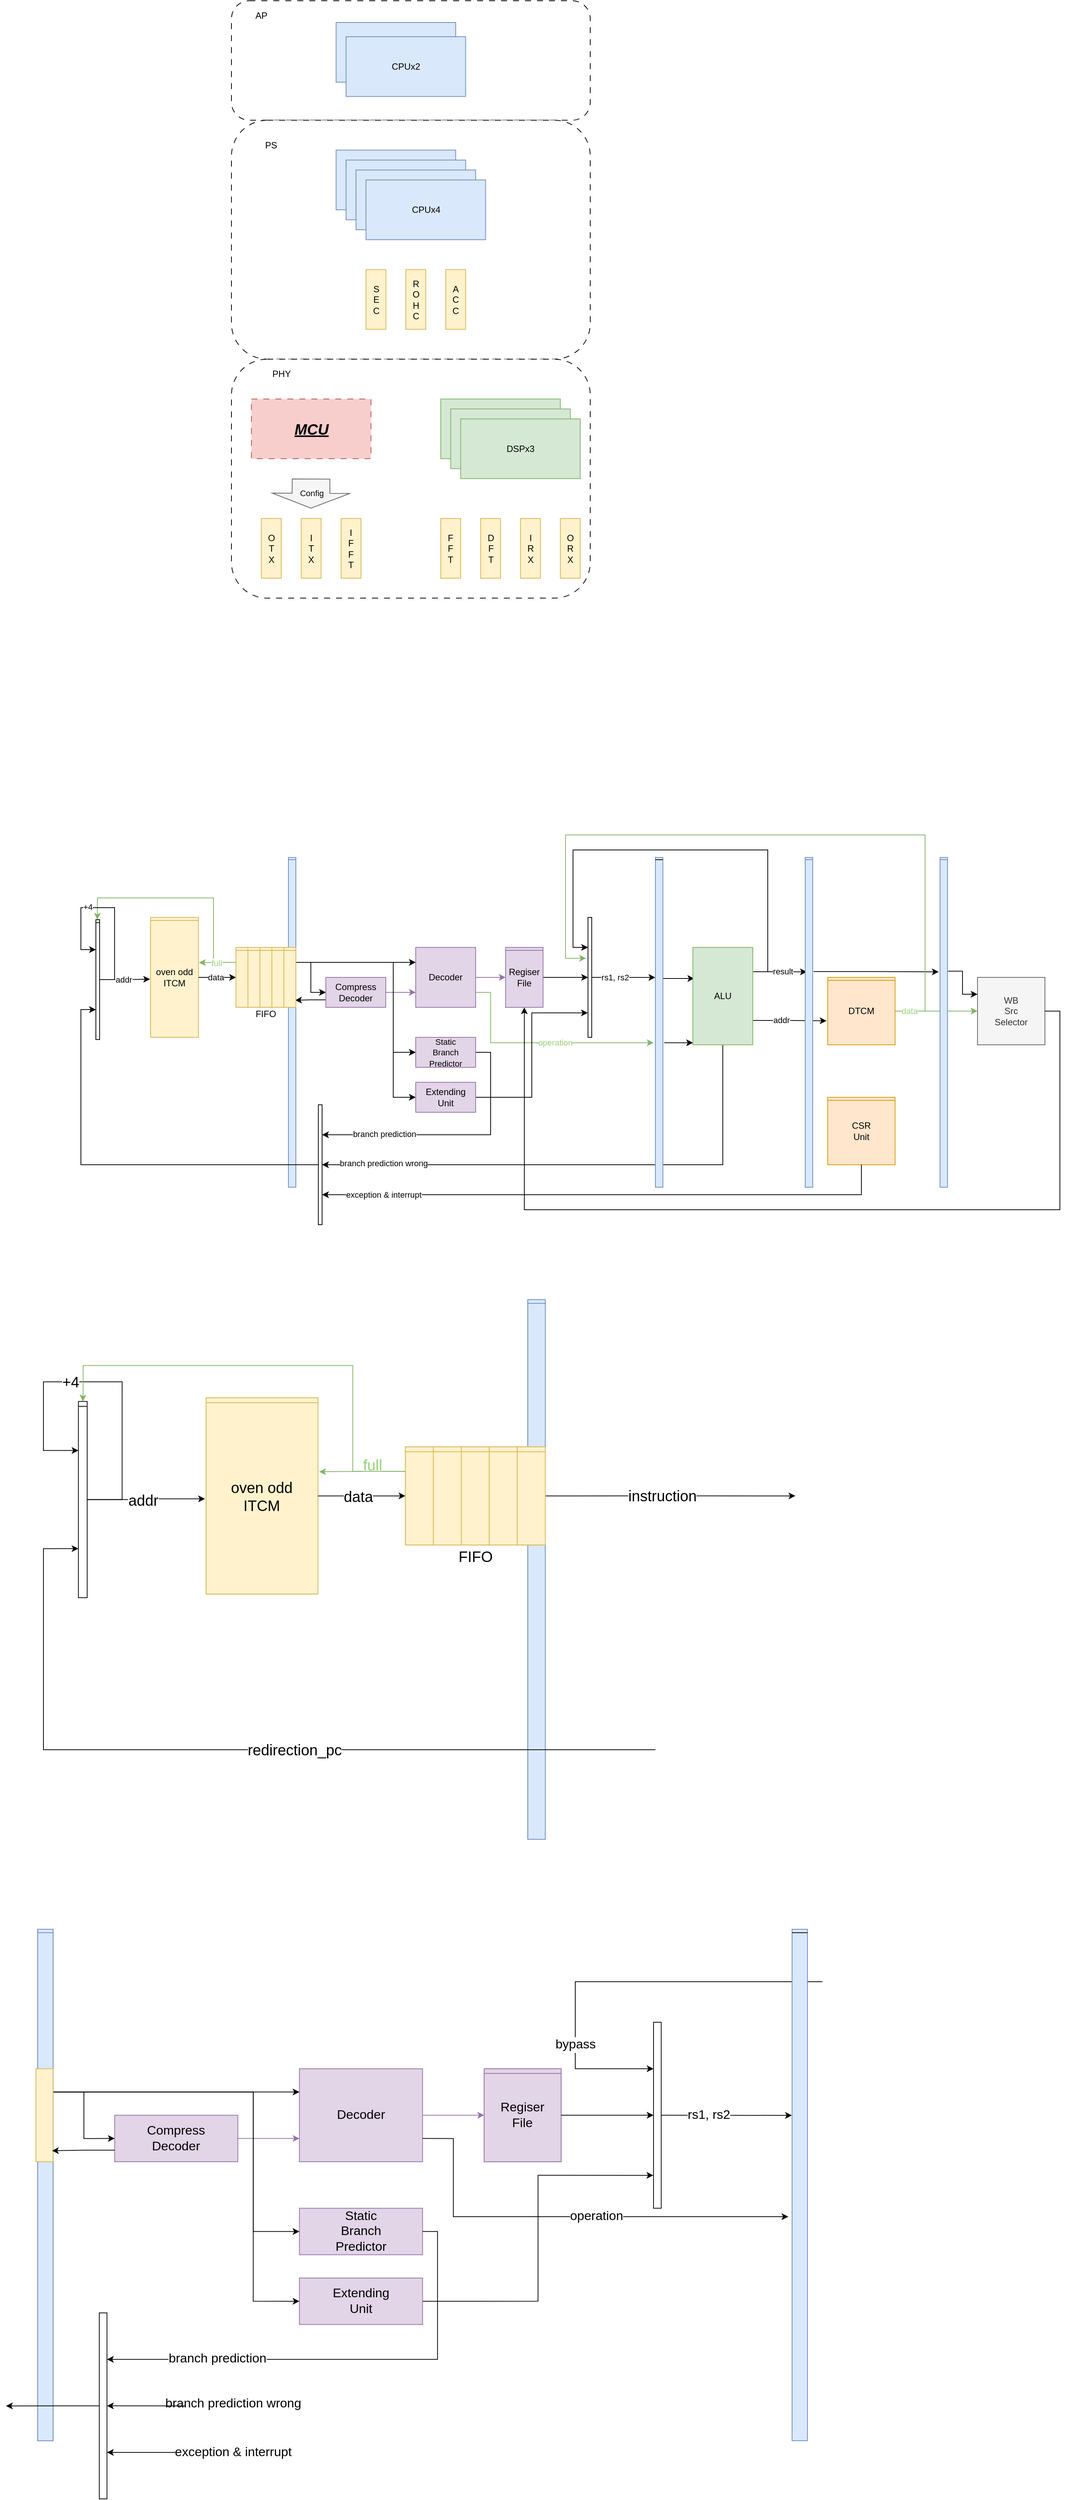 <mxfile version="21.6.5" type="device">
  <diagram name="Page-1" id="pptbvXrNijsv8_58Cd8q">
    <mxGraphModel dx="954" dy="674" grid="0" gridSize="10" guides="1" tooltips="1" connect="1" arrows="1" fold="1" page="1" pageScale="1" pageWidth="1100" pageHeight="850" math="0" shadow="0">
      <root>
        <mxCell id="0" />
        <mxCell id="1" parent="0" />
        <mxCell id="1fY8ZbaPSSYUjEvtC4dP-33" value="" style="group;fontSize=17;" parent="1" vertex="1" connectable="0">
          <mxGeometry x="40" y="2600" width="1040" height="760" as="geometry" />
        </mxCell>
        <mxCell id="1fY8ZbaPSSYUjEvtC4dP-1" value="" style="group;fillColor=#dae8fc;strokeColor=#6c8ebf;fontSize=17;" parent="1fY8ZbaPSSYUjEvtC4dP-33" vertex="1" connectable="0">
          <mxGeometry x="12.332" width="20.553" height="682.449" as="geometry" />
        </mxCell>
        <mxCell id="1fY8ZbaPSSYUjEvtC4dP-2" value="" style="rounded=0;whiteSpace=wrap;html=1;fillColor=#dae8fc;strokeColor=#6c8ebf;fontSize=17;" parent="1fY8ZbaPSSYUjEvtC4dP-1" vertex="1">
          <mxGeometry width="20.553" height="682.449" as="geometry" />
        </mxCell>
        <mxCell id="1fY8ZbaPSSYUjEvtC4dP-3" value="" style="endArrow=none;html=1;rounded=0;fillColor=#dae8fc;strokeColor=#6c8ebf;fontSize=17;" parent="1fY8ZbaPSSYUjEvtC4dP-1" edge="1">
          <mxGeometry width="50" height="50" relative="1" as="geometry">
            <mxPoint y="4.653" as="sourcePoint" />
            <mxPoint x="20.553" y="4.653" as="targetPoint" />
          </mxGeometry>
        </mxCell>
        <mxCell id="1fY8ZbaPSSYUjEvtC4dP-7" value="Decoder" style="rounded=0;whiteSpace=wrap;html=1;fillColor=#e1d5e7;strokeColor=#9673a6;fontSize=17;" parent="1fY8ZbaPSSYUjEvtC4dP-33" vertex="1">
          <mxGeometry x="361.739" y="186.122" width="164.427" height="124.082" as="geometry" />
        </mxCell>
        <mxCell id="1fY8ZbaPSSYUjEvtC4dP-42" style="edgeStyle=orthogonalEdgeStyle;rounded=0;orthogonalLoop=1;jettySize=auto;html=1;exitX=1;exitY=0.5;exitDx=0;exitDy=0;entryX=-0.026;entryY=0.823;entryDx=0;entryDy=0;entryPerimeter=0;" parent="1fY8ZbaPSSYUjEvtC4dP-33" source="1fY8ZbaPSSYUjEvtC4dP-8" target="1fY8ZbaPSSYUjEvtC4dP-22" edge="1">
          <mxGeometry relative="1" as="geometry" />
        </mxCell>
        <mxCell id="1fY8ZbaPSSYUjEvtC4dP-8" value="Extending&lt;br style=&quot;font-size: 17px;&quot;&gt;Unit" style="rounded=0;whiteSpace=wrap;html=1;fillColor=#e1d5e7;strokeColor=#9673a6;fontSize=17;" parent="1fY8ZbaPSSYUjEvtC4dP-33" vertex="1">
          <mxGeometry x="361.739" y="465.306" width="164.427" height="62.041" as="geometry" />
        </mxCell>
        <mxCell id="1fY8ZbaPSSYUjEvtC4dP-11" value="&lt;font style=&quot;font-size: 17px;&quot;&gt;Static&lt;br style=&quot;font-size: 17px;&quot;&gt;Branch&lt;br style=&quot;font-size: 17px;&quot;&gt;Predictor&lt;/font&gt;" style="rounded=0;whiteSpace=wrap;html=1;fillColor=#e1d5e7;strokeColor=#9673a6;fontSize=17;" parent="1fY8ZbaPSSYUjEvtC4dP-33" vertex="1">
          <mxGeometry x="361.739" y="372.245" width="164.427" height="62.041" as="geometry" />
        </mxCell>
        <mxCell id="1fY8ZbaPSSYUjEvtC4dP-12" style="edgeStyle=orthogonalEdgeStyle;rounded=0;orthogonalLoop=1;jettySize=auto;html=1;exitX=1;exitY=0.5;exitDx=0;exitDy=0;entryX=0;entryY=0.75;entryDx=0;entryDy=0;strokeColor=#9673a6;fillColor=#e1d5e7;fontSize=17;" parent="1fY8ZbaPSSYUjEvtC4dP-33" source="1fY8ZbaPSSYUjEvtC4dP-14" target="1fY8ZbaPSSYUjEvtC4dP-7" edge="1">
          <mxGeometry relative="1" as="geometry" />
        </mxCell>
        <mxCell id="1fY8ZbaPSSYUjEvtC4dP-14" value="Compress&lt;br style=&quot;font-size: 17px;&quot;&gt;Decoder" style="rounded=0;whiteSpace=wrap;html=1;fillColor=#e1d5e7;strokeColor=#9673a6;fontSize=17;" parent="1fY8ZbaPSSYUjEvtC4dP-33" vertex="1">
          <mxGeometry x="115.099" y="248.163" width="164.427" height="62.041" as="geometry" />
        </mxCell>
        <mxCell id="1fY8ZbaPSSYUjEvtC4dP-16" style="edgeStyle=orthogonalEdgeStyle;rounded=0;orthogonalLoop=1;jettySize=auto;html=1;exitX=1;exitY=0.25;exitDx=0;exitDy=0;entryX=0;entryY=0.25;entryDx=0;entryDy=0;fontSize=17;" parent="1fY8ZbaPSSYUjEvtC4dP-33" source="1fY8ZbaPSSYUjEvtC4dP-29" target="1fY8ZbaPSSYUjEvtC4dP-7" edge="1">
          <mxGeometry relative="1" as="geometry" />
        </mxCell>
        <mxCell id="1fY8ZbaPSSYUjEvtC4dP-17" style="edgeStyle=orthogonalEdgeStyle;rounded=0;orthogonalLoop=1;jettySize=auto;html=1;exitX=1;exitY=0.25;exitDx=0;exitDy=0;entryX=0;entryY=0.5;entryDx=0;entryDy=0;fontSize=17;" parent="1fY8ZbaPSSYUjEvtC4dP-33" source="1fY8ZbaPSSYUjEvtC4dP-29" target="1fY8ZbaPSSYUjEvtC4dP-14" edge="1">
          <mxGeometry relative="1" as="geometry" />
        </mxCell>
        <mxCell id="1fY8ZbaPSSYUjEvtC4dP-18" style="edgeStyle=orthogonalEdgeStyle;rounded=0;orthogonalLoop=1;jettySize=auto;html=1;exitX=1;exitY=0.25;exitDx=0;exitDy=0;entryX=0;entryY=0.5;entryDx=0;entryDy=0;fontSize=17;" parent="1fY8ZbaPSSYUjEvtC4dP-33" source="1fY8ZbaPSSYUjEvtC4dP-29" target="1fY8ZbaPSSYUjEvtC4dP-11" edge="1">
          <mxGeometry relative="1" as="geometry">
            <Array as="points">
              <mxPoint x="300.079" y="217.143" />
              <mxPoint x="300.079" y="403.265" />
            </Array>
          </mxGeometry>
        </mxCell>
        <mxCell id="1fY8ZbaPSSYUjEvtC4dP-19" style="edgeStyle=orthogonalEdgeStyle;rounded=0;orthogonalLoop=1;jettySize=auto;html=1;exitX=1;exitY=0.25;exitDx=0;exitDy=0;entryX=0;entryY=0.5;entryDx=0;entryDy=0;fontSize=17;" parent="1fY8ZbaPSSYUjEvtC4dP-33" source="1fY8ZbaPSSYUjEvtC4dP-29" target="1fY8ZbaPSSYUjEvtC4dP-8" edge="1">
          <mxGeometry relative="1" as="geometry">
            <Array as="points">
              <mxPoint x="300.079" y="217.143" />
              <mxPoint x="300.079" y="496.327" />
            </Array>
          </mxGeometry>
        </mxCell>
        <mxCell id="1fY8ZbaPSSYUjEvtC4dP-37" style="edgeStyle=orthogonalEdgeStyle;rounded=0;orthogonalLoop=1;jettySize=auto;html=1;exitX=0;exitY=0.25;exitDx=0;exitDy=0;startArrow=classic;startFill=1;endArrow=none;endFill=0;fontSize=17;" parent="1fY8ZbaPSSYUjEvtC4dP-33" source="1fY8ZbaPSSYUjEvtC4dP-22" edge="1">
          <mxGeometry relative="1" as="geometry">
            <mxPoint x="1060" y="70" as="targetPoint" />
            <Array as="points">
              <mxPoint x="730" y="186" />
              <mxPoint x="730" y="70" />
            </Array>
          </mxGeometry>
        </mxCell>
        <mxCell id="1fY8ZbaPSSYUjEvtC4dP-38" value="bypass" style="edgeLabel;html=1;align=center;verticalAlign=middle;resizable=0;points=[];fontSize=17;" parent="1fY8ZbaPSSYUjEvtC4dP-37" vertex="1" connectable="0">
          <mxGeometry x="-0.503" relative="1" as="geometry">
            <mxPoint as="offset" />
          </mxGeometry>
        </mxCell>
        <mxCell id="1fY8ZbaPSSYUjEvtC4dP-22" value="" style="rounded=0;whiteSpace=wrap;html=1;fontSize=17;" parent="1fY8ZbaPSSYUjEvtC4dP-33" vertex="1">
          <mxGeometry x="834.466" y="124.082" width="10.277" height="248.163" as="geometry" />
        </mxCell>
        <mxCell id="1fY8ZbaPSSYUjEvtC4dP-23" value="branch prediction wrong" style="edgeLabel;html=1;align=center;verticalAlign=middle;resizable=0;points=[];fontSize=17;" parent="1fY8ZbaPSSYUjEvtC4dP-33" vertex="1" connectable="0">
          <mxGeometry x="273.125" y="632.816" as="geometry" />
        </mxCell>
        <mxCell id="1fY8ZbaPSSYUjEvtC4dP-34" style="edgeStyle=orthogonalEdgeStyle;rounded=0;orthogonalLoop=1;jettySize=auto;html=1;exitX=1;exitY=0.5;exitDx=0;exitDy=0;startArrow=classic;startFill=1;endArrow=none;endFill=0;fontSize=17;" parent="1fY8ZbaPSSYUjEvtC4dP-33" source="1fY8ZbaPSSYUjEvtC4dP-24" edge="1">
          <mxGeometry relative="1" as="geometry">
            <mxPoint x="210" y="636" as="targetPoint" />
          </mxGeometry>
        </mxCell>
        <mxCell id="1fY8ZbaPSSYUjEvtC4dP-35" style="edgeStyle=orthogonalEdgeStyle;rounded=0;orthogonalLoop=1;jettySize=auto;html=1;exitX=1;exitY=0.75;exitDx=0;exitDy=0;startArrow=classic;startFill=1;endArrow=none;endFill=0;fontSize=17;" parent="1fY8ZbaPSSYUjEvtC4dP-33" source="1fY8ZbaPSSYUjEvtC4dP-24" edge="1">
          <mxGeometry relative="1" as="geometry">
            <mxPoint x="220" y="697.944" as="targetPoint" />
          </mxGeometry>
        </mxCell>
        <mxCell id="1fY8ZbaPSSYUjEvtC4dP-36" style="edgeStyle=orthogonalEdgeStyle;rounded=0;orthogonalLoop=1;jettySize=auto;html=1;exitX=0;exitY=0.5;exitDx=0;exitDy=0;fontSize=17;" parent="1fY8ZbaPSSYUjEvtC4dP-33" source="1fY8ZbaPSSYUjEvtC4dP-24" edge="1">
          <mxGeometry relative="1" as="geometry">
            <mxPoint x="-30" y="636" as="targetPoint" />
          </mxGeometry>
        </mxCell>
        <mxCell id="1fY8ZbaPSSYUjEvtC4dP-24" value="" style="rounded=0;whiteSpace=wrap;html=1;fontSize=17;" parent="1fY8ZbaPSSYUjEvtC4dP-33" vertex="1">
          <mxGeometry x="94.545" y="511.837" width="10.277" height="248.163" as="geometry" />
        </mxCell>
        <mxCell id="1fY8ZbaPSSYUjEvtC4dP-9" style="edgeStyle=orthogonalEdgeStyle;rounded=0;orthogonalLoop=1;jettySize=auto;html=1;exitX=1;exitY=0.5;exitDx=0;exitDy=0;entryX=1;entryY=0.25;entryDx=0;entryDy=0;fontSize=17;" parent="1fY8ZbaPSSYUjEvtC4dP-33" source="1fY8ZbaPSSYUjEvtC4dP-11" target="1fY8ZbaPSSYUjEvtC4dP-24" edge="1">
          <mxGeometry relative="1" as="geometry" />
        </mxCell>
        <mxCell id="1fY8ZbaPSSYUjEvtC4dP-10" value="branch prediction" style="edgeLabel;html=1;align=center;verticalAlign=middle;resizable=0;points=[];fontSize=17;" parent="1fY8ZbaPSSYUjEvtC4dP-9" vertex="1" connectable="0">
          <mxGeometry x="0.535" y="-1" relative="1" as="geometry">
            <mxPoint as="offset" />
          </mxGeometry>
        </mxCell>
        <mxCell id="1fY8ZbaPSSYUjEvtC4dP-25" value="exception &amp;amp; interrupt" style="edgeLabel;html=1;align=center;verticalAlign=middle;resizable=0;points=[];fontSize=17;" parent="1fY8ZbaPSSYUjEvtC4dP-33" vertex="1" connectable="0">
          <mxGeometry x="272.772" y="697.959" as="geometry" />
        </mxCell>
        <mxCell id="1fY8ZbaPSSYUjEvtC4dP-26" value="" style="group;fontSize=17;" parent="1fY8ZbaPSSYUjEvtC4dP-33" vertex="1" connectable="0">
          <mxGeometry x="1019.447" width="20.553" height="682.449" as="geometry" />
        </mxCell>
        <mxCell id="1fY8ZbaPSSYUjEvtC4dP-27" value="" style="rounded=0;whiteSpace=wrap;html=1;fillColor=#dae8fc;strokeColor=#6c8ebf;fontSize=17;" parent="1fY8ZbaPSSYUjEvtC4dP-26" vertex="1">
          <mxGeometry width="20.553" height="682.449" as="geometry" />
        </mxCell>
        <mxCell id="1fY8ZbaPSSYUjEvtC4dP-28" value="" style="endArrow=none;html=1;rounded=0;fontSize=17;" parent="1fY8ZbaPSSYUjEvtC4dP-26" edge="1">
          <mxGeometry width="50" height="50" relative="1" as="geometry">
            <mxPoint y="4.653" as="sourcePoint" />
            <mxPoint x="20.553" y="4.653" as="targetPoint" />
          </mxGeometry>
        </mxCell>
        <mxCell id="1fY8ZbaPSSYUjEvtC4dP-5" style="edgeStyle=orthogonalEdgeStyle;rounded=0;orthogonalLoop=1;jettySize=auto;html=1;exitX=1;exitY=0.75;exitDx=0;exitDy=0;entryX=-0.243;entryY=0.562;entryDx=0;entryDy=0;entryPerimeter=0;fillColor=#d5e8d4;strokeColor=#000000;fontSize=17;" parent="1fY8ZbaPSSYUjEvtC4dP-33" source="1fY8ZbaPSSYUjEvtC4dP-7" target="1fY8ZbaPSSYUjEvtC4dP-27" edge="1">
          <mxGeometry relative="1" as="geometry">
            <Array as="points">
              <mxPoint x="567.273" y="279.184" />
              <mxPoint x="567.273" y="383.102" />
            </Array>
          </mxGeometry>
        </mxCell>
        <mxCell id="1fY8ZbaPSSYUjEvtC4dP-6" value="&lt;font style=&quot;font-size: 17px;&quot;&gt;operation&lt;/font&gt;" style="edgeLabel;html=1;align=center;verticalAlign=middle;resizable=0;points=[];fontSize=17;" parent="1fY8ZbaPSSYUjEvtC4dP-5" vertex="1" connectable="0">
          <mxGeometry x="0.134" y="1" relative="1" as="geometry">
            <mxPoint as="offset" />
          </mxGeometry>
        </mxCell>
        <mxCell id="1fY8ZbaPSSYUjEvtC4dP-20" style="edgeStyle=orthogonalEdgeStyle;rounded=0;orthogonalLoop=1;jettySize=auto;html=1;exitX=1;exitY=0.5;exitDx=0;exitDy=0;entryX=-0.014;entryY=0.364;entryDx=0;entryDy=0;entryPerimeter=0;fontSize=17;" parent="1fY8ZbaPSSYUjEvtC4dP-33" source="1fY8ZbaPSSYUjEvtC4dP-22" target="1fY8ZbaPSSYUjEvtC4dP-27" edge="1">
          <mxGeometry relative="1" as="geometry" />
        </mxCell>
        <mxCell id="1fY8ZbaPSSYUjEvtC4dP-21" value="rs1, rs2" style="edgeLabel;html=1;align=center;verticalAlign=middle;resizable=0;points=[];fontSize=17;" parent="1fY8ZbaPSSYUjEvtC4dP-20" vertex="1" connectable="0">
          <mxGeometry x="-0.271" relative="1" as="geometry">
            <mxPoint as="offset" />
          </mxGeometry>
        </mxCell>
        <mxCell id="1fY8ZbaPSSYUjEvtC4dP-29" value="" style="rounded=0;whiteSpace=wrap;html=1;fillColor=#fff2cc;strokeColor=#d6b656;fontSize=17;" parent="1fY8ZbaPSSYUjEvtC4dP-33" vertex="1">
          <mxGeometry x="10" y="186.12" width="22.89" height="124.08" as="geometry" />
        </mxCell>
        <mxCell id="1fY8ZbaPSSYUjEvtC4dP-13" style="edgeStyle=orthogonalEdgeStyle;rounded=0;orthogonalLoop=1;jettySize=auto;html=1;exitX=0;exitY=0.75;exitDx=0;exitDy=0;entryX=0.938;entryY=0.882;entryDx=0;entryDy=0;entryPerimeter=0;fontSize=17;" parent="1fY8ZbaPSSYUjEvtC4dP-33" source="1fY8ZbaPSSYUjEvtC4dP-14" target="1fY8ZbaPSSYUjEvtC4dP-29" edge="1">
          <mxGeometry relative="1" as="geometry" />
        </mxCell>
        <mxCell id="1fY8ZbaPSSYUjEvtC4dP-30" value="" style="group;fillColor=#e1d5e7;strokeColor=#9673a6;fontSize=17;" parent="1fY8ZbaPSSYUjEvtC4dP-33" vertex="1" connectable="0">
          <mxGeometry x="608.379" y="186.122" width="102.767" height="124.082" as="geometry" />
        </mxCell>
        <mxCell id="1fY8ZbaPSSYUjEvtC4dP-31" value="Regiser&lt;br style=&quot;font-size: 17px;&quot;&gt;File" style="rounded=0;whiteSpace=wrap;html=1;fillColor=#e1d5e7;strokeColor=#9673a6;fontSize=17;" parent="1fY8ZbaPSSYUjEvtC4dP-30" vertex="1">
          <mxGeometry width="102.767" height="124.082" as="geometry" />
        </mxCell>
        <mxCell id="1fY8ZbaPSSYUjEvtC4dP-32" value="" style="endArrow=none;html=1;rounded=0;fillColor=#e1d5e7;strokeColor=#9673a6;fontSize=17;" parent="1fY8ZbaPSSYUjEvtC4dP-30" edge="1">
          <mxGeometry width="50" height="50" relative="1" as="geometry">
            <mxPoint y="6.204" as="sourcePoint" />
            <mxPoint x="102.767" y="6.204" as="targetPoint" />
          </mxGeometry>
        </mxCell>
        <mxCell id="1fY8ZbaPSSYUjEvtC4dP-4" style="edgeStyle=orthogonalEdgeStyle;rounded=0;orthogonalLoop=1;jettySize=auto;html=1;exitX=1;exitY=0.5;exitDx=0;exitDy=0;entryX=0;entryY=0.5;entryDx=0;entryDy=0;fillColor=#e1d5e7;strokeColor=#9673a6;fontSize=17;" parent="1fY8ZbaPSSYUjEvtC4dP-33" source="1fY8ZbaPSSYUjEvtC4dP-7" target="1fY8ZbaPSSYUjEvtC4dP-31" edge="1">
          <mxGeometry relative="1" as="geometry" />
        </mxCell>
        <mxCell id="1fY8ZbaPSSYUjEvtC4dP-15" style="edgeStyle=orthogonalEdgeStyle;rounded=0;orthogonalLoop=1;jettySize=auto;html=1;exitX=1;exitY=0.5;exitDx=0;exitDy=0;entryX=0;entryY=0.5;entryDx=0;entryDy=0;fontSize=17;" parent="1fY8ZbaPSSYUjEvtC4dP-33" source="1fY8ZbaPSSYUjEvtC4dP-31" target="1fY8ZbaPSSYUjEvtC4dP-22" edge="1">
          <mxGeometry relative="1" as="geometry" />
        </mxCell>
        <mxCell id="-CrN_SrDRRVTuFsDqrHh-148" value="" style="group;fillColor=#dae8fc;strokeColor=#6c8ebf;" parent="1" vertex="1" connectable="0">
          <mxGeometry x="387" y="1170" width="10" height="440" as="geometry" />
        </mxCell>
        <mxCell id="-CrN_SrDRRVTuFsDqrHh-149" value="" style="rounded=0;whiteSpace=wrap;html=1;fillColor=#dae8fc;strokeColor=#6c8ebf;" parent="-CrN_SrDRRVTuFsDqrHh-148" vertex="1">
          <mxGeometry width="10" height="440" as="geometry" />
        </mxCell>
        <mxCell id="-CrN_SrDRRVTuFsDqrHh-150" value="" style="endArrow=none;html=1;rounded=0;fillColor=#dae8fc;strokeColor=#6c8ebf;" parent="-CrN_SrDRRVTuFsDqrHh-148" edge="1">
          <mxGeometry width="50" height="50" relative="1" as="geometry">
            <mxPoint y="3" as="sourcePoint" />
            <mxPoint x="10" y="3" as="targetPoint" />
          </mxGeometry>
        </mxCell>
        <mxCell id="-CrN_SrDRRVTuFsDqrHh-65" style="edgeStyle=orthogonalEdgeStyle;rounded=0;orthogonalLoop=1;jettySize=auto;html=1;exitX=0;exitY=0.25;exitDx=0;exitDy=0;entryX=0.5;entryY=0;entryDx=0;entryDy=0;fillColor=#d5e8d4;strokeColor=#82b366;" parent="1" source="-CrN_SrDRRVTuFsDqrHh-51" target="-CrN_SrDRRVTuFsDqrHh-60" edge="1">
          <mxGeometry relative="1" as="geometry">
            <Array as="points">
              <mxPoint x="287" y="1310" />
              <mxPoint x="287" y="1224" />
              <mxPoint x="132" y="1224" />
              <mxPoint x="132" y="1253" />
            </Array>
          </mxGeometry>
        </mxCell>
        <mxCell id="-CrN_SrDRRVTuFsDqrHh-50" value="" style="group;fillColor=#fff2cc;strokeColor=#d6b656;" parent="1" vertex="1" connectable="0">
          <mxGeometry x="203" y="1250" width="64" height="160" as="geometry" />
        </mxCell>
        <mxCell id="-CrN_SrDRRVTuFsDqrHh-48" value="oven odd&lt;br&gt;ITCM" style="rounded=0;whiteSpace=wrap;html=1;fillColor=#fff2cc;strokeColor=#d6b656;" parent="-CrN_SrDRRVTuFsDqrHh-50" vertex="1">
          <mxGeometry width="64" height="160" as="geometry" />
        </mxCell>
        <mxCell id="-CrN_SrDRRVTuFsDqrHh-127" value="" style="endArrow=none;html=1;rounded=0;fillColor=#fff2cc;strokeColor=#d6b656;" parent="-CrN_SrDRRVTuFsDqrHh-50" edge="1">
          <mxGeometry width="50" height="50" relative="1" as="geometry">
            <mxPoint y="4" as="sourcePoint" />
            <mxPoint x="64" y="4" as="targetPoint" />
          </mxGeometry>
        </mxCell>
        <mxCell id="-CrN_SrDRRVTuFsDqrHh-56" style="edgeStyle=orthogonalEdgeStyle;rounded=0;orthogonalLoop=1;jettySize=auto;html=1;exitX=0;exitY=0.25;exitDx=0;exitDy=0;entryX=1.011;entryY=0.377;entryDx=0;entryDy=0;entryPerimeter=0;fillColor=#d5e8d4;strokeColor=#82b366;" parent="1" source="-CrN_SrDRRVTuFsDqrHh-51" target="-CrN_SrDRRVTuFsDqrHh-48" edge="1">
          <mxGeometry relative="1" as="geometry" />
        </mxCell>
        <mxCell id="-CrN_SrDRRVTuFsDqrHh-59" value="&lt;font color=&quot;#97d077&quot;&gt;full&lt;/font&gt;" style="edgeLabel;html=1;align=center;verticalAlign=middle;resizable=0;points=[];" parent="-CrN_SrDRRVTuFsDqrHh-56" vertex="1" connectable="0">
          <mxGeometry x="0.075" relative="1" as="geometry">
            <mxPoint as="offset" />
          </mxGeometry>
        </mxCell>
        <mxCell id="-CrN_SrDRRVTuFsDqrHh-57" style="edgeStyle=orthogonalEdgeStyle;rounded=0;orthogonalLoop=1;jettySize=auto;html=1;exitX=1;exitY=0.5;exitDx=0;exitDy=0;entryX=0;entryY=0.5;entryDx=0;entryDy=0;" parent="1" source="-CrN_SrDRRVTuFsDqrHh-48" target="-CrN_SrDRRVTuFsDqrHh-51" edge="1">
          <mxGeometry relative="1" as="geometry" />
        </mxCell>
        <mxCell id="-CrN_SrDRRVTuFsDqrHh-58" value="data" style="edgeLabel;html=1;align=center;verticalAlign=middle;resizable=0;points=[];" parent="-CrN_SrDRRVTuFsDqrHh-57" vertex="1" connectable="0">
          <mxGeometry x="-0.096" relative="1" as="geometry">
            <mxPoint as="offset" />
          </mxGeometry>
        </mxCell>
        <mxCell id="-CrN_SrDRRVTuFsDqrHh-61" style="edgeStyle=orthogonalEdgeStyle;rounded=0;orthogonalLoop=1;jettySize=auto;html=1;exitX=1;exitY=0.5;exitDx=0;exitDy=0;entryX=-0.01;entryY=0.515;entryDx=0;entryDy=0;entryPerimeter=0;" parent="1" source="-CrN_SrDRRVTuFsDqrHh-60" target="-CrN_SrDRRVTuFsDqrHh-48" edge="1">
          <mxGeometry relative="1" as="geometry" />
        </mxCell>
        <mxCell id="-CrN_SrDRRVTuFsDqrHh-62" value="addr" style="edgeLabel;html=1;align=center;verticalAlign=middle;resizable=0;points=[];" parent="-CrN_SrDRRVTuFsDqrHh-61" vertex="1" connectable="0">
          <mxGeometry x="-0.063" relative="1" as="geometry">
            <mxPoint as="offset" />
          </mxGeometry>
        </mxCell>
        <mxCell id="-CrN_SrDRRVTuFsDqrHh-60" value="" style="rounded=0;whiteSpace=wrap;html=1;" parent="1" vertex="1">
          <mxGeometry x="130" y="1253" width="5" height="160" as="geometry" />
        </mxCell>
        <mxCell id="-CrN_SrDRRVTuFsDqrHh-63" style="edgeStyle=orthogonalEdgeStyle;rounded=0;orthogonalLoop=1;jettySize=auto;html=1;exitX=1;exitY=0.5;exitDx=0;exitDy=0;entryX=0;entryY=0.25;entryDx=0;entryDy=0;" parent="1" source="-CrN_SrDRRVTuFsDqrHh-60" target="-CrN_SrDRRVTuFsDqrHh-60" edge="1">
          <mxGeometry relative="1" as="geometry">
            <Array as="points">
              <mxPoint x="155" y="1333" />
              <mxPoint x="155" y="1237" />
              <mxPoint x="110" y="1237" />
              <mxPoint x="110" y="1293" />
            </Array>
          </mxGeometry>
        </mxCell>
        <mxCell id="-CrN_SrDRRVTuFsDqrHh-64" value="+4" style="edgeLabel;html=1;align=center;verticalAlign=middle;resizable=0;points=[];" parent="-CrN_SrDRRVTuFsDqrHh-63" vertex="1" connectable="0">
          <mxGeometry x="0.156" y="-1" relative="1" as="geometry">
            <mxPoint x="-15" as="offset" />
          </mxGeometry>
        </mxCell>
        <mxCell id="-CrN_SrDRRVTuFsDqrHh-81" style="edgeStyle=orthogonalEdgeStyle;rounded=0;orthogonalLoop=1;jettySize=auto;html=1;exitX=1;exitY=0.5;exitDx=0;exitDy=0;entryX=0;entryY=0.5;entryDx=0;entryDy=0;fillColor=#e1d5e7;strokeColor=#9673a6;" parent="1" source="-CrN_SrDRRVTuFsDqrHh-68" target="-CrN_SrDRRVTuFsDqrHh-74" edge="1">
          <mxGeometry relative="1" as="geometry" />
        </mxCell>
        <mxCell id="-CrN_SrDRRVTuFsDqrHh-92" style="edgeStyle=orthogonalEdgeStyle;rounded=0;orthogonalLoop=1;jettySize=auto;html=1;exitX=1;exitY=0.75;exitDx=0;exitDy=0;entryX=-0.243;entryY=0.562;entryDx=0;entryDy=0;entryPerimeter=0;fillColor=#d5e8d4;strokeColor=#82b366;" parent="1" source="-CrN_SrDRRVTuFsDqrHh-68" target="-CrN_SrDRRVTuFsDqrHh-85" edge="1">
          <mxGeometry relative="1" as="geometry">
            <Array as="points">
              <mxPoint x="657" y="1350" />
              <mxPoint x="657" y="1417" />
            </Array>
          </mxGeometry>
        </mxCell>
        <mxCell id="-CrN_SrDRRVTuFsDqrHh-125" value="&lt;font color=&quot;#97d077&quot;&gt;operation&lt;/font&gt;" style="edgeLabel;html=1;align=center;verticalAlign=middle;resizable=0;points=[];" parent="-CrN_SrDRRVTuFsDqrHh-92" vertex="1" connectable="0">
          <mxGeometry x="0.134" y="1" relative="1" as="geometry">
            <mxPoint as="offset" />
          </mxGeometry>
        </mxCell>
        <mxCell id="-CrN_SrDRRVTuFsDqrHh-68" value="Decoder" style="rounded=0;whiteSpace=wrap;html=1;fillColor=#e1d5e7;strokeColor=#9673a6;" parent="1" vertex="1">
          <mxGeometry x="557" y="1290" width="80" height="80" as="geometry" />
        </mxCell>
        <mxCell id="1fY8ZbaPSSYUjEvtC4dP-41" style="edgeStyle=orthogonalEdgeStyle;rounded=0;orthogonalLoop=1;jettySize=auto;html=1;exitX=1;exitY=0.5;exitDx=0;exitDy=0;entryX=-0.04;entryY=0.796;entryDx=0;entryDy=0;entryPerimeter=0;" parent="1" source="-CrN_SrDRRVTuFsDqrHh-69" target="-CrN_SrDRRVTuFsDqrHh-82" edge="1">
          <mxGeometry relative="1" as="geometry" />
        </mxCell>
        <mxCell id="-CrN_SrDRRVTuFsDqrHh-69" value="Extending&lt;br&gt;Unit" style="rounded=0;whiteSpace=wrap;html=1;fillColor=#e1d5e7;strokeColor=#9673a6;" parent="1" vertex="1">
          <mxGeometry x="557" y="1470" width="80" height="40" as="geometry" />
        </mxCell>
        <mxCell id="-CrN_SrDRRVTuFsDqrHh-115" style="edgeStyle=orthogonalEdgeStyle;rounded=0;orthogonalLoop=1;jettySize=auto;html=1;exitX=1;exitY=0.5;exitDx=0;exitDy=0;entryX=1;entryY=0.25;entryDx=0;entryDy=0;" parent="1" source="-CrN_SrDRRVTuFsDqrHh-70" target="-CrN_SrDRRVTuFsDqrHh-114" edge="1">
          <mxGeometry relative="1" as="geometry" />
        </mxCell>
        <mxCell id="-CrN_SrDRRVTuFsDqrHh-123" value="branch prediction" style="edgeLabel;html=1;align=center;verticalAlign=middle;resizable=0;points=[];" parent="-CrN_SrDRRVTuFsDqrHh-115" vertex="1" connectable="0">
          <mxGeometry x="0.535" y="-1" relative="1" as="geometry">
            <mxPoint as="offset" />
          </mxGeometry>
        </mxCell>
        <mxCell id="-CrN_SrDRRVTuFsDqrHh-70" value="&lt;font style=&quot;font-size: 11px;&quot;&gt;Static&lt;br&gt;Branch&lt;br&gt;Predictor&lt;/font&gt;" style="rounded=0;whiteSpace=wrap;html=1;fillColor=#e1d5e7;strokeColor=#9673a6;" parent="1" vertex="1">
          <mxGeometry x="557" y="1410" width="80" height="40" as="geometry" />
        </mxCell>
        <mxCell id="-CrN_SrDRRVTuFsDqrHh-75" style="edgeStyle=orthogonalEdgeStyle;rounded=0;orthogonalLoop=1;jettySize=auto;html=1;exitX=1;exitY=0.5;exitDx=0;exitDy=0;entryX=0;entryY=0.75;entryDx=0;entryDy=0;strokeColor=#9673a6;fillColor=#e1d5e7;" parent="1" source="-CrN_SrDRRVTuFsDqrHh-71" target="-CrN_SrDRRVTuFsDqrHh-68" edge="1">
          <mxGeometry relative="1" as="geometry" />
        </mxCell>
        <mxCell id="-CrN_SrDRRVTuFsDqrHh-78" style="edgeStyle=orthogonalEdgeStyle;rounded=0;orthogonalLoop=1;jettySize=auto;html=1;exitX=0;exitY=0.75;exitDx=0;exitDy=0;entryX=0.938;entryY=0.882;entryDx=0;entryDy=0;entryPerimeter=0;" parent="1" source="-CrN_SrDRRVTuFsDqrHh-71" target="-CrN_SrDRRVTuFsDqrHh-55" edge="1">
          <mxGeometry relative="1" as="geometry" />
        </mxCell>
        <mxCell id="-CrN_SrDRRVTuFsDqrHh-71" value="Compress&lt;br&gt;Decoder" style="rounded=0;whiteSpace=wrap;html=1;fillColor=#e1d5e7;strokeColor=#9673a6;" parent="1" vertex="1">
          <mxGeometry x="437" y="1330" width="80" height="40" as="geometry" />
        </mxCell>
        <mxCell id="-CrN_SrDRRVTuFsDqrHh-83" style="edgeStyle=orthogonalEdgeStyle;rounded=0;orthogonalLoop=1;jettySize=auto;html=1;exitX=1;exitY=0.5;exitDx=0;exitDy=0;entryX=0;entryY=0.5;entryDx=0;entryDy=0;" parent="1" source="-CrN_SrDRRVTuFsDqrHh-74" target="-CrN_SrDRRVTuFsDqrHh-82" edge="1">
          <mxGeometry relative="1" as="geometry" />
        </mxCell>
        <mxCell id="-CrN_SrDRRVTuFsDqrHh-76" style="edgeStyle=orthogonalEdgeStyle;rounded=0;orthogonalLoop=1;jettySize=auto;html=1;exitX=1;exitY=0.25;exitDx=0;exitDy=0;entryX=0;entryY=0.25;entryDx=0;entryDy=0;" parent="1" source="-CrN_SrDRRVTuFsDqrHh-55" target="-CrN_SrDRRVTuFsDqrHh-68" edge="1">
          <mxGeometry relative="1" as="geometry" />
        </mxCell>
        <mxCell id="-CrN_SrDRRVTuFsDqrHh-77" style="edgeStyle=orthogonalEdgeStyle;rounded=0;orthogonalLoop=1;jettySize=auto;html=1;exitX=1;exitY=0.25;exitDx=0;exitDy=0;entryX=0;entryY=0.5;entryDx=0;entryDy=0;" parent="1" source="-CrN_SrDRRVTuFsDqrHh-55" target="-CrN_SrDRRVTuFsDqrHh-71" edge="1">
          <mxGeometry relative="1" as="geometry" />
        </mxCell>
        <mxCell id="-CrN_SrDRRVTuFsDqrHh-79" style="edgeStyle=orthogonalEdgeStyle;rounded=0;orthogonalLoop=1;jettySize=auto;html=1;exitX=1;exitY=0.25;exitDx=0;exitDy=0;entryX=0;entryY=0.5;entryDx=0;entryDy=0;" parent="1" source="-CrN_SrDRRVTuFsDqrHh-55" target="-CrN_SrDRRVTuFsDqrHh-70" edge="1">
          <mxGeometry relative="1" as="geometry">
            <Array as="points">
              <mxPoint x="527" y="1310" />
              <mxPoint x="527" y="1430" />
            </Array>
          </mxGeometry>
        </mxCell>
        <mxCell id="-CrN_SrDRRVTuFsDqrHh-80" style="edgeStyle=orthogonalEdgeStyle;rounded=0;orthogonalLoop=1;jettySize=auto;html=1;exitX=1;exitY=0.25;exitDx=0;exitDy=0;entryX=0;entryY=0.5;entryDx=0;entryDy=0;" parent="1" source="-CrN_SrDRRVTuFsDqrHh-55" target="-CrN_SrDRRVTuFsDqrHh-69" edge="1">
          <mxGeometry relative="1" as="geometry">
            <Array as="points">
              <mxPoint x="527" y="1310" />
              <mxPoint x="527" y="1490" />
            </Array>
          </mxGeometry>
        </mxCell>
        <mxCell id="-CrN_SrDRRVTuFsDqrHh-87" style="edgeStyle=orthogonalEdgeStyle;rounded=0;orthogonalLoop=1;jettySize=auto;html=1;exitX=1;exitY=0.5;exitDx=0;exitDy=0;entryX=-0.014;entryY=0.364;entryDx=0;entryDy=0;entryPerimeter=0;" parent="1" source="-CrN_SrDRRVTuFsDqrHh-82" target="-CrN_SrDRRVTuFsDqrHh-85" edge="1">
          <mxGeometry relative="1" as="geometry" />
        </mxCell>
        <mxCell id="-CrN_SrDRRVTuFsDqrHh-151" value="rs1, rs2" style="edgeLabel;html=1;align=center;verticalAlign=middle;resizable=0;points=[];" parent="-CrN_SrDRRVTuFsDqrHh-87" vertex="1" connectable="0">
          <mxGeometry x="-0.271" relative="1" as="geometry">
            <mxPoint as="offset" />
          </mxGeometry>
        </mxCell>
        <mxCell id="-CrN_SrDRRVTuFsDqrHh-82" value="" style="rounded=0;whiteSpace=wrap;html=1;" parent="1" vertex="1">
          <mxGeometry x="787" y="1250" width="5" height="160" as="geometry" />
        </mxCell>
        <mxCell id="-CrN_SrDRRVTuFsDqrHh-94" style="edgeStyle=orthogonalEdgeStyle;rounded=0;orthogonalLoop=1;jettySize=auto;html=1;exitX=1.186;exitY=0.562;exitDx=0;exitDy=0;entryX=0.002;entryY=0.974;entryDx=0;entryDy=0;entryPerimeter=0;exitPerimeter=0;" parent="1" source="-CrN_SrDRRVTuFsDqrHh-85" target="-CrN_SrDRRVTuFsDqrHh-91" edge="1">
          <mxGeometry relative="1" as="geometry" />
        </mxCell>
        <mxCell id="-CrN_SrDRRVTuFsDqrHh-111" style="edgeStyle=orthogonalEdgeStyle;rounded=0;orthogonalLoop=1;jettySize=auto;html=1;exitX=1.071;exitY=0.345;exitDx=0;exitDy=0;entryX=0;entryY=0.25;entryDx=0;entryDy=0;exitPerimeter=0;" parent="1" source="-CrN_SrDRRVTuFsDqrHh-90" target="-CrN_SrDRRVTuFsDqrHh-99" edge="1">
          <mxGeometry relative="1" as="geometry" />
        </mxCell>
        <mxCell id="-CrN_SrDRRVTuFsDqrHh-93" style="edgeStyle=orthogonalEdgeStyle;rounded=0;orthogonalLoop=1;jettySize=auto;html=1;exitX=0.023;exitY=0.319;exitDx=0;exitDy=0;entryX=1.014;entryY=0.367;entryDx=0;entryDy=0;entryPerimeter=0;exitPerimeter=0;startArrow=classic;startFill=1;endArrow=none;endFill=0;" parent="1" source="-CrN_SrDRRVTuFsDqrHh-91" target="-CrN_SrDRRVTuFsDqrHh-85" edge="1">
          <mxGeometry relative="1" as="geometry" />
        </mxCell>
        <mxCell id="-CrN_SrDRRVTuFsDqrHh-103" style="edgeStyle=orthogonalEdgeStyle;rounded=0;orthogonalLoop=1;jettySize=auto;html=1;exitX=1;exitY=0.25;exitDx=0;exitDy=0;entryX=0.214;entryY=0.347;entryDx=0;entryDy=0;entryPerimeter=0;" parent="1" source="-CrN_SrDRRVTuFsDqrHh-91" target="-CrN_SrDRRVTuFsDqrHh-97" edge="1">
          <mxGeometry relative="1" as="geometry" />
        </mxCell>
        <mxCell id="-CrN_SrDRRVTuFsDqrHh-106" value="result" style="edgeLabel;html=1;align=center;verticalAlign=middle;resizable=0;points=[];" parent="-CrN_SrDRRVTuFsDqrHh-103" vertex="1" connectable="0">
          <mxGeometry x="-0.143" y="1" relative="1" as="geometry">
            <mxPoint x="9" as="offset" />
          </mxGeometry>
        </mxCell>
        <mxCell id="-CrN_SrDRRVTuFsDqrHh-107" style="edgeStyle=orthogonalEdgeStyle;rounded=0;orthogonalLoop=1;jettySize=auto;html=1;exitX=1;exitY=0.25;exitDx=0;exitDy=0;entryX=0;entryY=0.25;entryDx=0;entryDy=0;" parent="1" source="-CrN_SrDRRVTuFsDqrHh-91" target="-CrN_SrDRRVTuFsDqrHh-82" edge="1">
          <mxGeometry relative="1" as="geometry">
            <Array as="points">
              <mxPoint x="1027" y="1323" />
              <mxPoint x="1027" y="1160" />
              <mxPoint x="767" y="1160" />
              <mxPoint x="767" y="1290" />
            </Array>
          </mxGeometry>
        </mxCell>
        <mxCell id="-CrN_SrDRRVTuFsDqrHh-108" style="edgeStyle=orthogonalEdgeStyle;rounded=0;orthogonalLoop=1;jettySize=auto;html=1;exitX=1;exitY=0.75;exitDx=0;exitDy=0;entryX=-0.017;entryY=0.644;entryDx=0;entryDy=0;entryPerimeter=0;" parent="1" source="-CrN_SrDRRVTuFsDqrHh-91" target="-CrN_SrDRRVTuFsDqrHh-96" edge="1">
          <mxGeometry relative="1" as="geometry" />
        </mxCell>
        <mxCell id="-CrN_SrDRRVTuFsDqrHh-109" value="addr" style="edgeLabel;html=1;align=center;verticalAlign=middle;resizable=0;points=[];" parent="-CrN_SrDRRVTuFsDqrHh-108" vertex="1" connectable="0">
          <mxGeometry x="-0.235" y="1" relative="1" as="geometry">
            <mxPoint as="offset" />
          </mxGeometry>
        </mxCell>
        <mxCell id="-CrN_SrDRRVTuFsDqrHh-116" style="edgeStyle=orthogonalEdgeStyle;rounded=0;orthogonalLoop=1;jettySize=auto;html=1;exitX=0.5;exitY=1;exitDx=0;exitDy=0;entryX=1;entryY=0.5;entryDx=0;entryDy=0;" parent="1" source="-CrN_SrDRRVTuFsDqrHh-91" target="-CrN_SrDRRVTuFsDqrHh-114" edge="1">
          <mxGeometry relative="1" as="geometry" />
        </mxCell>
        <mxCell id="-CrN_SrDRRVTuFsDqrHh-122" value="branch prediction wrong" style="edgeLabel;html=1;align=center;verticalAlign=middle;resizable=0;points=[];" parent="-CrN_SrDRRVTuFsDqrHh-116" vertex="1" connectable="0">
          <mxGeometry x="0.764" y="-2" relative="1" as="geometry">
            <mxPoint as="offset" />
          </mxGeometry>
        </mxCell>
        <mxCell id="-CrN_SrDRRVTuFsDqrHh-91" value="ALU" style="rounded=0;whiteSpace=wrap;html=1;fillColor=#d5e8d4;strokeColor=#82b366;" parent="1" vertex="1">
          <mxGeometry x="927" y="1290" width="80" height="130" as="geometry" />
        </mxCell>
        <mxCell id="-CrN_SrDRRVTuFsDqrHh-95" value="" style="group;fillColor=#ffe6cc;strokeColor=#d79b00;" parent="1" vertex="1" connectable="0">
          <mxGeometry x="1107" y="1330" width="90" height="90" as="geometry" />
        </mxCell>
        <mxCell id="-CrN_SrDRRVTuFsDqrHh-96" value="DTCM" style="rounded=0;whiteSpace=wrap;html=1;fillColor=#ffe6cc;strokeColor=#d79b00;" parent="-CrN_SrDRRVTuFsDqrHh-95" vertex="1">
          <mxGeometry width="90" height="90" as="geometry" />
        </mxCell>
        <mxCell id="-CrN_SrDRRVTuFsDqrHh-146" value="" style="endArrow=none;html=1;rounded=0;fillColor=#ffe6cc;strokeColor=#d79b00;" parent="-CrN_SrDRRVTuFsDqrHh-95" edge="1">
          <mxGeometry width="50" height="50" relative="1" as="geometry">
            <mxPoint y="4.0" as="sourcePoint" />
            <mxPoint x="90" y="4.0" as="targetPoint" />
          </mxGeometry>
        </mxCell>
        <mxCell id="-CrN_SrDRRVTuFsDqrHh-104" style="edgeStyle=orthogonalEdgeStyle;rounded=0;orthogonalLoop=1;jettySize=auto;html=1;exitX=1.129;exitY=0.346;exitDx=0;exitDy=0;entryX=-0.186;entryY=0.347;entryDx=0;entryDy=0;entryPerimeter=0;exitPerimeter=0;" parent="1" source="-CrN_SrDRRVTuFsDqrHh-97" target="-CrN_SrDRRVTuFsDqrHh-90" edge="1">
          <mxGeometry relative="1" as="geometry" />
        </mxCell>
        <mxCell id="-CrN_SrDRRVTuFsDqrHh-98" value="" style="group;fillColor=#f5f5f5;fontColor=#333333;strokeColor=#666666;" parent="1" vertex="1" connectable="0">
          <mxGeometry x="1307" y="1330" width="90" height="90" as="geometry" />
        </mxCell>
        <mxCell id="-CrN_SrDRRVTuFsDqrHh-99" value="WB&lt;br&gt;Src&lt;br&gt;Selector" style="rounded=0;whiteSpace=wrap;html=1;fillColor=#f5f5f5;fontColor=#333333;strokeColor=#666666;" parent="-CrN_SrDRRVTuFsDqrHh-98" vertex="1">
          <mxGeometry width="90" height="90" as="geometry" />
        </mxCell>
        <mxCell id="-CrN_SrDRRVTuFsDqrHh-100" style="edgeStyle=orthogonalEdgeStyle;rounded=0;orthogonalLoop=1;jettySize=auto;html=1;exitX=1;exitY=0.5;exitDx=0;exitDy=0;entryX=0.5;entryY=1;entryDx=0;entryDy=0;" parent="1" source="-CrN_SrDRRVTuFsDqrHh-99" target="-CrN_SrDRRVTuFsDqrHh-74" edge="1">
          <mxGeometry relative="1" as="geometry">
            <Array as="points">
              <mxPoint x="1417" y="1375" />
              <mxPoint x="1417" y="1640" />
              <mxPoint x="702" y="1640" />
            </Array>
          </mxGeometry>
        </mxCell>
        <mxCell id="-CrN_SrDRRVTuFsDqrHh-112" style="edgeStyle=orthogonalEdgeStyle;rounded=0;orthogonalLoop=1;jettySize=auto;html=1;exitX=1;exitY=0.5;exitDx=0;exitDy=0;entryX=0;entryY=0.5;entryDx=0;entryDy=0;fillColor=#d5e8d4;strokeColor=#82b366;" parent="1" source="-CrN_SrDRRVTuFsDqrHh-96" target="-CrN_SrDRRVTuFsDqrHh-99" edge="1">
          <mxGeometry relative="1" as="geometry" />
        </mxCell>
        <mxCell id="-CrN_SrDRRVTuFsDqrHh-113" style="edgeStyle=orthogonalEdgeStyle;rounded=0;orthogonalLoop=1;jettySize=auto;html=1;exitX=1;exitY=0.5;exitDx=0;exitDy=0;entryX=-0.543;entryY=0.341;entryDx=0;entryDy=0;entryPerimeter=0;fillColor=#d5e8d4;strokeColor=#82b366;" parent="1" source="-CrN_SrDRRVTuFsDqrHh-96" target="-CrN_SrDRRVTuFsDqrHh-82" edge="1">
          <mxGeometry relative="1" as="geometry">
            <Array as="points">
              <mxPoint x="1237" y="1375" />
              <mxPoint x="1237" y="1140" />
              <mxPoint x="757" y="1140" />
              <mxPoint x="757" y="1305" />
            </Array>
          </mxGeometry>
        </mxCell>
        <mxCell id="-CrN_SrDRRVTuFsDqrHh-126" value="&lt;font color=&quot;#97d077&quot;&gt;data&lt;/font&gt;" style="edgeLabel;html=1;align=center;verticalAlign=middle;resizable=0;points=[];" parent="-CrN_SrDRRVTuFsDqrHh-113" vertex="1" connectable="0">
          <mxGeometry x="-0.961" relative="1" as="geometry">
            <mxPoint as="offset" />
          </mxGeometry>
        </mxCell>
        <mxCell id="-CrN_SrDRRVTuFsDqrHh-124" style="edgeStyle=orthogonalEdgeStyle;rounded=0;orthogonalLoop=1;jettySize=auto;html=1;exitX=0;exitY=0.5;exitDx=0;exitDy=0;entryX=0;entryY=0.75;entryDx=0;entryDy=0;" parent="1" source="-CrN_SrDRRVTuFsDqrHh-114" target="-CrN_SrDRRVTuFsDqrHh-60" edge="1">
          <mxGeometry relative="1" as="geometry" />
        </mxCell>
        <mxCell id="-CrN_SrDRRVTuFsDqrHh-114" value="" style="rounded=0;whiteSpace=wrap;html=1;" parent="1" vertex="1">
          <mxGeometry x="427" y="1500" width="5" height="160" as="geometry" />
        </mxCell>
        <mxCell id="-CrN_SrDRRVTuFsDqrHh-117" value="" style="group;fillColor=#ffe6cc;strokeColor=#d79b00;" parent="1" vertex="1" connectable="0">
          <mxGeometry x="1107" y="1490" width="90" height="90" as="geometry" />
        </mxCell>
        <mxCell id="-CrN_SrDRRVTuFsDqrHh-118" value="CSR&lt;br&gt;Unit" style="rounded=0;whiteSpace=wrap;html=1;fillColor=#ffe6cc;strokeColor=#d79b00;" parent="-CrN_SrDRRVTuFsDqrHh-117" vertex="1">
          <mxGeometry width="90" height="90" as="geometry" />
        </mxCell>
        <mxCell id="-CrN_SrDRRVTuFsDqrHh-145" value="" style="endArrow=none;html=1;rounded=0;fillColor=#ffe6cc;strokeColor=#d79b00;" parent="-CrN_SrDRRVTuFsDqrHh-117" edge="1">
          <mxGeometry width="50" height="50" relative="1" as="geometry">
            <mxPoint y="4" as="sourcePoint" />
            <mxPoint x="90" y="4" as="targetPoint" />
          </mxGeometry>
        </mxCell>
        <mxCell id="-CrN_SrDRRVTuFsDqrHh-120" style="edgeStyle=orthogonalEdgeStyle;rounded=0;orthogonalLoop=1;jettySize=auto;html=1;exitX=0.5;exitY=1;exitDx=0;exitDy=0;entryX=1;entryY=0.75;entryDx=0;entryDy=0;" parent="1" source="-CrN_SrDRRVTuFsDqrHh-118" target="-CrN_SrDRRVTuFsDqrHh-114" edge="1">
          <mxGeometry relative="1" as="geometry" />
        </mxCell>
        <mxCell id="-CrN_SrDRRVTuFsDqrHh-121" value="exception &amp;amp; interrupt" style="edgeLabel;html=1;align=center;verticalAlign=middle;resizable=0;points=[];" parent="-CrN_SrDRRVTuFsDqrHh-120" vertex="1" connectable="0">
          <mxGeometry x="0.786" relative="1" as="geometry">
            <mxPoint as="offset" />
          </mxGeometry>
        </mxCell>
        <mxCell id="-CrN_SrDRRVTuFsDqrHh-134" value="" style="group" parent="1" vertex="1" connectable="0">
          <mxGeometry x="877" y="1170" width="10" height="440" as="geometry" />
        </mxCell>
        <mxCell id="-CrN_SrDRRVTuFsDqrHh-85" value="" style="rounded=0;whiteSpace=wrap;html=1;fillColor=#dae8fc;strokeColor=#6c8ebf;" parent="-CrN_SrDRRVTuFsDqrHh-134" vertex="1">
          <mxGeometry width="10" height="440" as="geometry" />
        </mxCell>
        <mxCell id="-CrN_SrDRRVTuFsDqrHh-130" value="" style="endArrow=none;html=1;rounded=0;" parent="-CrN_SrDRRVTuFsDqrHh-134" edge="1">
          <mxGeometry width="50" height="50" relative="1" as="geometry">
            <mxPoint y="3" as="sourcePoint" />
            <mxPoint x="10" y="3" as="targetPoint" />
          </mxGeometry>
        </mxCell>
        <mxCell id="-CrN_SrDRRVTuFsDqrHh-135" value="" style="group;fillColor=#dae8fc;strokeColor=#6c8ebf;" parent="1" vertex="1" connectable="0">
          <mxGeometry x="1077" y="1170" width="10" height="440" as="geometry" />
        </mxCell>
        <mxCell id="-CrN_SrDRRVTuFsDqrHh-97" value="" style="rounded=0;whiteSpace=wrap;html=1;fillColor=#dae8fc;strokeColor=#6c8ebf;" parent="-CrN_SrDRRVTuFsDqrHh-135" vertex="1">
          <mxGeometry width="10" height="440" as="geometry" />
        </mxCell>
        <mxCell id="-CrN_SrDRRVTuFsDqrHh-131" value="" style="endArrow=none;html=1;rounded=0;fillColor=#dae8fc;strokeColor=#6c8ebf;" parent="-CrN_SrDRRVTuFsDqrHh-135" edge="1">
          <mxGeometry width="50" height="50" relative="1" as="geometry">
            <mxPoint y="3" as="sourcePoint" />
            <mxPoint x="10" y="3" as="targetPoint" />
          </mxGeometry>
        </mxCell>
        <mxCell id="-CrN_SrDRRVTuFsDqrHh-136" value="" style="group;fillColor=#dae8fc;strokeColor=#6c8ebf;" parent="1" vertex="1" connectable="0">
          <mxGeometry x="1257" y="1170" width="10" height="440" as="geometry" />
        </mxCell>
        <mxCell id="-CrN_SrDRRVTuFsDqrHh-90" value="" style="rounded=0;whiteSpace=wrap;html=1;fillColor=#dae8fc;strokeColor=#6c8ebf;" parent="-CrN_SrDRRVTuFsDqrHh-136" vertex="1">
          <mxGeometry width="10" height="440" as="geometry" />
        </mxCell>
        <mxCell id="-CrN_SrDRRVTuFsDqrHh-133" value="" style="endArrow=none;html=1;rounded=0;fillColor=#dae8fc;strokeColor=#6c8ebf;" parent="-CrN_SrDRRVTuFsDqrHh-136" edge="1">
          <mxGeometry width="50" height="50" relative="1" as="geometry">
            <mxPoint y="3" as="sourcePoint" />
            <mxPoint x="10" y="3" as="targetPoint" />
          </mxGeometry>
        </mxCell>
        <mxCell id="-CrN_SrDRRVTuFsDqrHh-137" value="" style="group" parent="1" vertex="1" connectable="0">
          <mxGeometry x="317" y="1290" width="80" height="104" as="geometry" />
        </mxCell>
        <mxCell id="-CrN_SrDRRVTuFsDqrHh-67" value="" style="group;fillColor=#fff2cc;strokeColor=#d6b656;" parent="-CrN_SrDRRVTuFsDqrHh-137" vertex="1" connectable="0">
          <mxGeometry width="80" height="80" as="geometry" />
        </mxCell>
        <mxCell id="-CrN_SrDRRVTuFsDqrHh-51" value="" style="rounded=0;whiteSpace=wrap;html=1;fillColor=#fff2cc;strokeColor=#d6b656;" parent="-CrN_SrDRRVTuFsDqrHh-67" vertex="1">
          <mxGeometry width="16" height="80" as="geometry" />
        </mxCell>
        <mxCell id="-CrN_SrDRRVTuFsDqrHh-52" value="" style="rounded=0;whiteSpace=wrap;html=1;fillColor=#fff2cc;strokeColor=#d6b656;" parent="-CrN_SrDRRVTuFsDqrHh-67" vertex="1">
          <mxGeometry x="16" width="16" height="80" as="geometry" />
        </mxCell>
        <mxCell id="-CrN_SrDRRVTuFsDqrHh-53" value="" style="rounded=0;whiteSpace=wrap;html=1;fillColor=#fff2cc;strokeColor=#d6b656;" parent="-CrN_SrDRRVTuFsDqrHh-67" vertex="1">
          <mxGeometry x="32" width="16" height="80" as="geometry" />
        </mxCell>
        <mxCell id="-CrN_SrDRRVTuFsDqrHh-54" value="" style="rounded=0;whiteSpace=wrap;html=1;fillColor=#fff2cc;strokeColor=#d6b656;" parent="-CrN_SrDRRVTuFsDqrHh-67" vertex="1">
          <mxGeometry x="48" width="16" height="80" as="geometry" />
        </mxCell>
        <mxCell id="-CrN_SrDRRVTuFsDqrHh-55" value="" style="rounded=0;whiteSpace=wrap;html=1;fillColor=#fff2cc;strokeColor=#d6b656;" parent="-CrN_SrDRRVTuFsDqrHh-67" vertex="1">
          <mxGeometry x="64" width="16" height="80" as="geometry" />
        </mxCell>
        <mxCell id="-CrN_SrDRRVTuFsDqrHh-128" value="" style="endArrow=none;html=1;rounded=0;fillColor=#fff2cc;strokeColor=#d6b656;" parent="-CrN_SrDRRVTuFsDqrHh-67" edge="1">
          <mxGeometry width="50" height="50" relative="1" as="geometry">
            <mxPoint y="4" as="sourcePoint" />
            <mxPoint x="80" y="4" as="targetPoint" />
          </mxGeometry>
        </mxCell>
        <mxCell id="-CrN_SrDRRVTuFsDqrHh-129" value="FIFO" style="text;html=1;strokeColor=none;fillColor=none;align=center;verticalAlign=middle;whiteSpace=wrap;rounded=0;" parent="-CrN_SrDRRVTuFsDqrHh-137" vertex="1">
          <mxGeometry x="10" y="74" width="60" height="30" as="geometry" />
        </mxCell>
        <mxCell id="-CrN_SrDRRVTuFsDqrHh-139" value="" style="group;fillColor=#e1d5e7;strokeColor=#9673a6;" parent="1" vertex="1" connectable="0">
          <mxGeometry x="677" y="1290" width="50" height="80" as="geometry" />
        </mxCell>
        <mxCell id="-CrN_SrDRRVTuFsDqrHh-74" value="Regiser&lt;br&gt;File" style="rounded=0;whiteSpace=wrap;html=1;fillColor=#e1d5e7;strokeColor=#9673a6;" parent="-CrN_SrDRRVTuFsDqrHh-139" vertex="1">
          <mxGeometry width="50" height="80" as="geometry" />
        </mxCell>
        <mxCell id="-CrN_SrDRRVTuFsDqrHh-138" value="" style="endArrow=none;html=1;rounded=0;fillColor=#e1d5e7;strokeColor=#9673a6;" parent="-CrN_SrDRRVTuFsDqrHh-139" edge="1">
          <mxGeometry width="50" height="50" relative="1" as="geometry">
            <mxPoint y="4" as="sourcePoint" />
            <mxPoint x="50" y="4" as="targetPoint" />
          </mxGeometry>
        </mxCell>
        <mxCell id="-CrN_SrDRRVTuFsDqrHh-140" value="" style="endArrow=none;html=1;rounded=0;" parent="1" edge="1">
          <mxGeometry width="50" height="50" relative="1" as="geometry">
            <mxPoint x="130" y="1257" as="sourcePoint" />
            <mxPoint x="135" y="1257" as="targetPoint" />
          </mxGeometry>
        </mxCell>
        <mxCell id="JIaO3S3AaCCpqhbHcCsQ-34" value="" style="group" parent="1" vertex="1" connectable="0">
          <mxGeometry x="60" y="1760" width="670" height="720" as="geometry" />
        </mxCell>
        <mxCell id="JIaO3S3AaCCpqhbHcCsQ-1" value="" style="group;fillColor=#dae8fc;strokeColor=#6c8ebf;fontSize=20;" parent="JIaO3S3AaCCpqhbHcCsQ-34" vertex="1" connectable="0">
          <mxGeometry x="646.655" width="23.345" height="720" as="geometry" />
        </mxCell>
        <mxCell id="JIaO3S3AaCCpqhbHcCsQ-2" value="" style="rounded=0;whiteSpace=wrap;html=1;fillColor=#dae8fc;strokeColor=#6c8ebf;fontSize=20;" parent="JIaO3S3AaCCpqhbHcCsQ-1" vertex="1">
          <mxGeometry width="23.345" height="720" as="geometry" />
        </mxCell>
        <mxCell id="JIaO3S3AaCCpqhbHcCsQ-3" value="" style="endArrow=none;html=1;rounded=0;fillColor=#dae8fc;strokeColor=#6c8ebf;fontSize=20;" parent="JIaO3S3AaCCpqhbHcCsQ-1" edge="1">
          <mxGeometry width="50" height="50" relative="1" as="geometry">
            <mxPoint y="4.909" as="sourcePoint" />
            <mxPoint x="23.345" y="4.909" as="targetPoint" />
          </mxGeometry>
        </mxCell>
        <mxCell id="JIaO3S3AaCCpqhbHcCsQ-5" value="" style="group;fillColor=#fff2cc;strokeColor=#d6b656;fontSize=20;" parent="JIaO3S3AaCCpqhbHcCsQ-34" vertex="1" connectable="0">
          <mxGeometry x="217.108" y="130.909" width="149.408" height="261.818" as="geometry" />
        </mxCell>
        <mxCell id="JIaO3S3AaCCpqhbHcCsQ-6" value="oven odd&lt;br style=&quot;font-size: 20px;&quot;&gt;ITCM" style="rounded=0;whiteSpace=wrap;html=1;fillColor=#fff2cc;strokeColor=#d6b656;fontSize=20;" parent="JIaO3S3AaCCpqhbHcCsQ-5" vertex="1">
          <mxGeometry width="149.408" height="261.818" as="geometry" />
        </mxCell>
        <mxCell id="JIaO3S3AaCCpqhbHcCsQ-7" value="" style="endArrow=none;html=1;rounded=0;fillColor=#fff2cc;strokeColor=#d6b656;fontSize=20;" parent="JIaO3S3AaCCpqhbHcCsQ-5" edge="1">
          <mxGeometry width="50" height="50" relative="1" as="geometry">
            <mxPoint y="6.545" as="sourcePoint" />
            <mxPoint x="149.408" y="6.545" as="targetPoint" />
          </mxGeometry>
        </mxCell>
        <mxCell id="JIaO3S3AaCCpqhbHcCsQ-8" style="edgeStyle=orthogonalEdgeStyle;rounded=0;orthogonalLoop=1;jettySize=auto;html=1;exitX=0;exitY=0.25;exitDx=0;exitDy=0;entryX=1.011;entryY=0.377;entryDx=0;entryDy=0;entryPerimeter=0;fillColor=#d5e8d4;strokeColor=#82b366;fontSize=20;" parent="JIaO3S3AaCCpqhbHcCsQ-34" source="JIaO3S3AaCCpqhbHcCsQ-19" target="JIaO3S3AaCCpqhbHcCsQ-6" edge="1">
          <mxGeometry relative="1" as="geometry" />
        </mxCell>
        <mxCell id="JIaO3S3AaCCpqhbHcCsQ-9" value="&lt;font color=&quot;#97d077&quot; style=&quot;font-size: 20px;&quot;&gt;full&lt;/font&gt;" style="edgeLabel;html=1;align=center;verticalAlign=middle;resizable=0;points=[];fontSize=20;" parent="JIaO3S3AaCCpqhbHcCsQ-8" vertex="1" connectable="0">
          <mxGeometry x="0.075" relative="1" as="geometry">
            <mxPoint x="17" y="-10" as="offset" />
          </mxGeometry>
        </mxCell>
        <mxCell id="JIaO3S3AaCCpqhbHcCsQ-10" style="edgeStyle=orthogonalEdgeStyle;rounded=0;orthogonalLoop=1;jettySize=auto;html=1;exitX=1;exitY=0.5;exitDx=0;exitDy=0;entryX=0;entryY=0.5;entryDx=0;entryDy=0;fontSize=20;" parent="JIaO3S3AaCCpqhbHcCsQ-34" source="JIaO3S3AaCCpqhbHcCsQ-6" target="JIaO3S3AaCCpqhbHcCsQ-19" edge="1">
          <mxGeometry relative="1" as="geometry" />
        </mxCell>
        <mxCell id="JIaO3S3AaCCpqhbHcCsQ-11" value="data" style="edgeLabel;html=1;align=center;verticalAlign=middle;resizable=0;points=[];fontSize=20;" parent="JIaO3S3AaCCpqhbHcCsQ-10" vertex="1" connectable="0">
          <mxGeometry x="-0.096" relative="1" as="geometry">
            <mxPoint as="offset" />
          </mxGeometry>
        </mxCell>
        <mxCell id="JIaO3S3AaCCpqhbHcCsQ-12" style="edgeStyle=orthogonalEdgeStyle;rounded=0;orthogonalLoop=1;jettySize=auto;html=1;exitX=1;exitY=0.5;exitDx=0;exitDy=0;entryX=-0.01;entryY=0.515;entryDx=0;entryDy=0;entryPerimeter=0;fontSize=20;" parent="JIaO3S3AaCCpqhbHcCsQ-34" source="JIaO3S3AaCCpqhbHcCsQ-14" target="JIaO3S3AaCCpqhbHcCsQ-6" edge="1">
          <mxGeometry relative="1" as="geometry" />
        </mxCell>
        <mxCell id="JIaO3S3AaCCpqhbHcCsQ-13" value="addr" style="edgeLabel;html=1;align=center;verticalAlign=middle;resizable=0;points=[];fontSize=20;" parent="JIaO3S3AaCCpqhbHcCsQ-12" vertex="1" connectable="0">
          <mxGeometry x="-0.063" relative="1" as="geometry">
            <mxPoint as="offset" />
          </mxGeometry>
        </mxCell>
        <mxCell id="JIaO3S3AaCCpqhbHcCsQ-28" style="edgeStyle=orthogonalEdgeStyle;rounded=0;orthogonalLoop=1;jettySize=auto;html=1;exitX=0;exitY=0.75;exitDx=0;exitDy=0;endArrow=none;endFill=0;startArrow=classic;startFill=1;fontSize=20;" parent="JIaO3S3AaCCpqhbHcCsQ-34" source="JIaO3S3AaCCpqhbHcCsQ-14" edge="1">
          <mxGeometry relative="1" as="geometry">
            <mxPoint x="817.073" y="600.545" as="targetPoint" />
            <Array as="points">
              <mxPoint y="332.182" />
              <mxPoint y="600.545" />
            </Array>
          </mxGeometry>
        </mxCell>
        <mxCell id="JIaO3S3AaCCpqhbHcCsQ-29" value="redirection_pc" style="edgeLabel;html=1;align=center;verticalAlign=middle;resizable=0;points=[];fontSize=20;" parent="JIaO3S3AaCCpqhbHcCsQ-28" vertex="1" connectable="0">
          <mxGeometry x="0.148" y="1" relative="1" as="geometry">
            <mxPoint as="offset" />
          </mxGeometry>
        </mxCell>
        <mxCell id="JIaO3S3AaCCpqhbHcCsQ-14" value="" style="rounded=0;whiteSpace=wrap;html=1;fontSize=20;" parent="JIaO3S3AaCCpqhbHcCsQ-34" vertex="1">
          <mxGeometry x="46.69" y="135.818" width="11.672" height="261.818" as="geometry" />
        </mxCell>
        <mxCell id="JIaO3S3AaCCpqhbHcCsQ-15" style="edgeStyle=orthogonalEdgeStyle;rounded=0;orthogonalLoop=1;jettySize=auto;html=1;exitX=1;exitY=0.5;exitDx=0;exitDy=0;entryX=0;entryY=0.25;entryDx=0;entryDy=0;fontSize=20;" parent="JIaO3S3AaCCpqhbHcCsQ-34" source="JIaO3S3AaCCpqhbHcCsQ-14" target="JIaO3S3AaCCpqhbHcCsQ-14" edge="1">
          <mxGeometry relative="1" as="geometry">
            <Array as="points">
              <mxPoint x="105.052" y="266.727" />
              <mxPoint x="105.052" y="109.636" />
              <mxPoint y="109.636" />
              <mxPoint y="201.273" />
            </Array>
          </mxGeometry>
        </mxCell>
        <mxCell id="JIaO3S3AaCCpqhbHcCsQ-16" value="+4" style="edgeLabel;html=1;align=center;verticalAlign=middle;resizable=0;points=[];fontSize=20;" parent="JIaO3S3AaCCpqhbHcCsQ-15" vertex="1" connectable="0">
          <mxGeometry x="0.156" y="-1" relative="1" as="geometry">
            <mxPoint x="-15" as="offset" />
          </mxGeometry>
        </mxCell>
        <mxCell id="JIaO3S3AaCCpqhbHcCsQ-17" value="" style="group;fontSize=20;" parent="JIaO3S3AaCCpqhbHcCsQ-34" vertex="1" connectable="0">
          <mxGeometry x="483.24" y="196.364" width="186.76" height="170.182" as="geometry" />
        </mxCell>
        <mxCell id="JIaO3S3AaCCpqhbHcCsQ-18" value="" style="group;fillColor=#fff2cc;strokeColor=#d6b656;fontSize=20;" parent="JIaO3S3AaCCpqhbHcCsQ-17" vertex="1" connectable="0">
          <mxGeometry width="186.76" height="130.909" as="geometry" />
        </mxCell>
        <mxCell id="JIaO3S3AaCCpqhbHcCsQ-19" value="" style="rounded=0;whiteSpace=wrap;html=1;fillColor=#fff2cc;strokeColor=#d6b656;fontSize=20;" parent="JIaO3S3AaCCpqhbHcCsQ-18" vertex="1">
          <mxGeometry width="37.352" height="130.909" as="geometry" />
        </mxCell>
        <mxCell id="JIaO3S3AaCCpqhbHcCsQ-20" value="" style="rounded=0;whiteSpace=wrap;html=1;fillColor=#fff2cc;strokeColor=#d6b656;fontSize=20;" parent="JIaO3S3AaCCpqhbHcCsQ-18" vertex="1">
          <mxGeometry x="37.352" width="37.352" height="130.909" as="geometry" />
        </mxCell>
        <mxCell id="JIaO3S3AaCCpqhbHcCsQ-21" value="" style="rounded=0;whiteSpace=wrap;html=1;fillColor=#fff2cc;strokeColor=#d6b656;fontSize=20;" parent="JIaO3S3AaCCpqhbHcCsQ-18" vertex="1">
          <mxGeometry x="74.704" width="37.352" height="130.909" as="geometry" />
        </mxCell>
        <mxCell id="JIaO3S3AaCCpqhbHcCsQ-22" value="" style="rounded=0;whiteSpace=wrap;html=1;fillColor=#fff2cc;strokeColor=#d6b656;fontSize=20;" parent="JIaO3S3AaCCpqhbHcCsQ-18" vertex="1">
          <mxGeometry x="112.056" width="37.352" height="130.909" as="geometry" />
        </mxCell>
        <mxCell id="JIaO3S3AaCCpqhbHcCsQ-30" style="edgeStyle=orthogonalEdgeStyle;rounded=0;orthogonalLoop=1;jettySize=auto;html=1;exitX=1;exitY=0.5;exitDx=0;exitDy=0;fontSize=20;" parent="JIaO3S3AaCCpqhbHcCsQ-18" source="JIaO3S3AaCCpqhbHcCsQ-23" edge="1">
          <mxGeometry relative="1" as="geometry">
            <mxPoint x="520.592" y="65.455" as="targetPoint" />
          </mxGeometry>
        </mxCell>
        <mxCell id="JIaO3S3AaCCpqhbHcCsQ-31" value="instruction" style="edgeLabel;html=1;align=center;verticalAlign=middle;resizable=0;points=[];fontSize=20;" parent="JIaO3S3AaCCpqhbHcCsQ-30" vertex="1" connectable="0">
          <mxGeometry x="-0.07" y="1" relative="1" as="geometry">
            <mxPoint as="offset" />
          </mxGeometry>
        </mxCell>
        <mxCell id="JIaO3S3AaCCpqhbHcCsQ-23" value="" style="rounded=0;whiteSpace=wrap;html=1;fillColor=#fff2cc;strokeColor=#d6b656;fontSize=20;" parent="JIaO3S3AaCCpqhbHcCsQ-18" vertex="1">
          <mxGeometry x="149.408" width="37.352" height="130.909" as="geometry" />
        </mxCell>
        <mxCell id="JIaO3S3AaCCpqhbHcCsQ-24" value="" style="endArrow=none;html=1;rounded=0;fillColor=#fff2cc;strokeColor=#d6b656;fontSize=20;" parent="JIaO3S3AaCCpqhbHcCsQ-18" edge="1">
          <mxGeometry width="50" height="50" relative="1" as="geometry">
            <mxPoint y="6.545" as="sourcePoint" />
            <mxPoint x="186.76" y="6.545" as="targetPoint" />
          </mxGeometry>
        </mxCell>
        <mxCell id="JIaO3S3AaCCpqhbHcCsQ-25" value="FIFO" style="text;html=1;strokeColor=none;fillColor=none;align=center;verticalAlign=middle;whiteSpace=wrap;rounded=0;fontSize=20;" parent="JIaO3S3AaCCpqhbHcCsQ-17" vertex="1">
          <mxGeometry x="23.345" y="121.091" width="140.07" height="49.091" as="geometry" />
        </mxCell>
        <mxCell id="JIaO3S3AaCCpqhbHcCsQ-4" style="edgeStyle=orthogonalEdgeStyle;rounded=0;orthogonalLoop=1;jettySize=auto;html=1;exitX=0;exitY=0.25;exitDx=0;exitDy=0;entryX=0.5;entryY=0;entryDx=0;entryDy=0;fillColor=#d5e8d4;strokeColor=#82b366;fontSize=20;" parent="JIaO3S3AaCCpqhbHcCsQ-34" source="JIaO3S3AaCCpqhbHcCsQ-19" target="JIaO3S3AaCCpqhbHcCsQ-14" edge="1">
          <mxGeometry relative="1" as="geometry">
            <Array as="points">
              <mxPoint x="413" y="229.424" />
              <mxPoint x="413" y="87.864" />
              <mxPoint x="53" y="87.864" />
              <mxPoint x="53" y="122.034" />
              <mxPoint x="52" y="122.034" />
            </Array>
          </mxGeometry>
        </mxCell>
        <mxCell id="JIaO3S3AaCCpqhbHcCsQ-26" value="" style="endArrow=none;html=1;rounded=0;fontSize=20;" parent="JIaO3S3AaCCpqhbHcCsQ-34" edge="1">
          <mxGeometry width="50" height="50" relative="1" as="geometry">
            <mxPoint x="46.69" y="142.364" as="sourcePoint" />
            <mxPoint x="58.362" y="142.364" as="targetPoint" />
          </mxGeometry>
        </mxCell>
        <mxCell id="P-HaaxQ7-qR2AeeQFDEL-1" value="" style="group" parent="1" vertex="1" connectable="0">
          <mxGeometry x="311" y="27" width="479" height="797" as="geometry" />
        </mxCell>
        <mxCell id="-CrN_SrDRRVTuFsDqrHh-29" value="&lt;font size=&quot;1&quot; style=&quot;&quot;&gt;&lt;span style=&quot;font-size: 12px;&quot;&gt;CPU&lt;/span&gt;&lt;/font&gt;" style="rounded=0;whiteSpace=wrap;html=1;fillColor=#dae8fc;strokeColor=#6c8ebf;container=0;" parent="P-HaaxQ7-qR2AeeQFDEL-1" vertex="1">
          <mxGeometry x="146.361" y="39.85" width="159.667" height="79.7" as="geometry" />
        </mxCell>
        <mxCell id="-CrN_SrDRRVTuFsDqrHh-30" value="&lt;font size=&quot;1&quot; style=&quot;&quot;&gt;&lt;span style=&quot;font-size: 12px;&quot;&gt;CPUx2&lt;/span&gt;&lt;/font&gt;" style="rounded=0;whiteSpace=wrap;html=1;fillColor=#dae8fc;strokeColor=#6c8ebf;container=0;" parent="P-HaaxQ7-qR2AeeQFDEL-1" vertex="1">
          <mxGeometry x="159.667" y="53.133" width="159.667" height="79.7" as="geometry" />
        </mxCell>
        <mxCell id="-CrN_SrDRRVTuFsDqrHh-31" value="" style="rounded=1;whiteSpace=wrap;html=1;dashed=1;dashPattern=8 8;container=0;" parent="P-HaaxQ7-qR2AeeQFDEL-1" vertex="1">
          <mxGeometry width="479" height="159.4" as="geometry" />
        </mxCell>
        <mxCell id="-CrN_SrDRRVTuFsDqrHh-32" value="AP" style="text;html=1;strokeColor=none;fillColor=none;align=center;verticalAlign=middle;whiteSpace=wrap;rounded=0;container=0;" parent="P-HaaxQ7-qR2AeeQFDEL-1" vertex="1">
          <mxGeometry width="79.833" height="39.85" as="geometry" />
        </mxCell>
        <mxCell id="-CrN_SrDRRVTuFsDqrHh-26" value="" style="rounded=1;whiteSpace=wrap;html=1;dashed=1;dashPattern=8 8;container=0;" parent="P-HaaxQ7-qR2AeeQFDEL-1" vertex="1">
          <mxGeometry y="159.4" width="479" height="318.8" as="geometry" />
        </mxCell>
        <mxCell id="-CrN_SrDRRVTuFsDqrHh-27" value="PS" style="text;html=1;strokeColor=none;fillColor=none;align=center;verticalAlign=middle;whiteSpace=wrap;rounded=0;container=0;" parent="P-HaaxQ7-qR2AeeQFDEL-1" vertex="1">
          <mxGeometry x="13.306" y="172.683" width="79.833" height="39.85" as="geometry" />
        </mxCell>
        <mxCell id="-CrN_SrDRRVTuFsDqrHh-17" value="&lt;font size=&quot;1&quot; style=&quot;&quot;&gt;&lt;span style=&quot;font-size: 12px;&quot;&gt;CPU&lt;/span&gt;&lt;/font&gt;" style="rounded=0;whiteSpace=wrap;html=1;fillColor=#dae8fc;strokeColor=#6c8ebf;container=0;" parent="P-HaaxQ7-qR2AeeQFDEL-1" vertex="1">
          <mxGeometry x="139.708" y="199.25" width="159.667" height="79.7" as="geometry" />
        </mxCell>
        <mxCell id="-CrN_SrDRRVTuFsDqrHh-18" value="&lt;font size=&quot;1&quot; style=&quot;&quot;&gt;&lt;span style=&quot;font-size: 12px;&quot;&gt;CPU&lt;/span&gt;&lt;/font&gt;" style="rounded=0;whiteSpace=wrap;html=1;fillColor=#dae8fc;strokeColor=#6c8ebf;container=0;" parent="P-HaaxQ7-qR2AeeQFDEL-1" vertex="1">
          <mxGeometry x="153.014" y="212.533" width="159.667" height="79.7" as="geometry" />
        </mxCell>
        <mxCell id="-CrN_SrDRRVTuFsDqrHh-19" value="&lt;font size=&quot;1&quot; style=&quot;&quot;&gt;&lt;span style=&quot;font-size: 12px;&quot;&gt;CPU&lt;/span&gt;&lt;/font&gt;" style="rounded=0;whiteSpace=wrap;html=1;fillColor=#dae8fc;strokeColor=#6c8ebf;container=0;" parent="P-HaaxQ7-qR2AeeQFDEL-1" vertex="1">
          <mxGeometry x="166.319" y="225.817" width="159.667" height="79.7" as="geometry" />
        </mxCell>
        <mxCell id="-CrN_SrDRRVTuFsDqrHh-20" value="&lt;font size=&quot;1&quot; style=&quot;&quot;&gt;&lt;span style=&quot;font-size: 12px;&quot;&gt;CPUx4&lt;/span&gt;&lt;/font&gt;" style="rounded=0;whiteSpace=wrap;html=1;fillColor=#dae8fc;strokeColor=#6c8ebf;container=0;" parent="P-HaaxQ7-qR2AeeQFDEL-1" vertex="1">
          <mxGeometry x="179.625" y="239.1" width="159.667" height="79.7" as="geometry" />
        </mxCell>
        <mxCell id="-CrN_SrDRRVTuFsDqrHh-21" value="S&lt;br&gt;E&lt;br&gt;C" style="rounded=0;whiteSpace=wrap;html=1;fillColor=#fff2cc;strokeColor=#d6b656;container=0;" parent="P-HaaxQ7-qR2AeeQFDEL-1" vertex="1">
          <mxGeometry x="179.625" y="358.65" width="26.611" height="79.7" as="geometry" />
        </mxCell>
        <mxCell id="-CrN_SrDRRVTuFsDqrHh-22" value="R&lt;br&gt;O&lt;br&gt;H&lt;br&gt;C" style="rounded=0;whiteSpace=wrap;html=1;fillColor=#fff2cc;strokeColor=#d6b656;container=0;" parent="P-HaaxQ7-qR2AeeQFDEL-1" vertex="1">
          <mxGeometry x="232.847" y="358.65" width="26.611" height="79.7" as="geometry" />
        </mxCell>
        <mxCell id="-CrN_SrDRRVTuFsDqrHh-23" value="A&lt;br&gt;C&lt;br&gt;C" style="rounded=0;whiteSpace=wrap;html=1;fillColor=#fff2cc;strokeColor=#d6b656;container=0;" parent="P-HaaxQ7-qR2AeeQFDEL-1" vertex="1">
          <mxGeometry x="286.069" y="358.65" width="26.611" height="79.7" as="geometry" />
        </mxCell>
        <mxCell id="-CrN_SrDRRVTuFsDqrHh-14" value="" style="rounded=1;whiteSpace=wrap;html=1;dashed=1;dashPattern=8 8;container=0;" parent="P-HaaxQ7-qR2AeeQFDEL-1" vertex="1">
          <mxGeometry y="478.2" width="479" height="318.8" as="geometry" />
        </mxCell>
        <mxCell id="-CrN_SrDRRVTuFsDqrHh-1" value="O&lt;br&gt;T&lt;br&gt;X" style="rounded=0;whiteSpace=wrap;html=1;fillColor=#fff2cc;strokeColor=#d6b656;container=0;" parent="P-HaaxQ7-qR2AeeQFDEL-1" vertex="1">
          <mxGeometry x="39.917" y="690.733" width="26.611" height="79.7" as="geometry" />
        </mxCell>
        <mxCell id="-CrN_SrDRRVTuFsDqrHh-2" value="I&lt;br&gt;T&lt;br&gt;X" style="rounded=0;whiteSpace=wrap;html=1;fillColor=#fff2cc;strokeColor=#d6b656;container=0;" parent="P-HaaxQ7-qR2AeeQFDEL-1" vertex="1">
          <mxGeometry x="93.139" y="690.733" width="26.611" height="79.7" as="geometry" />
        </mxCell>
        <mxCell id="-CrN_SrDRRVTuFsDqrHh-3" value="I&lt;br&gt;F&lt;br&gt;F&lt;br&gt;T" style="rounded=0;whiteSpace=wrap;html=1;fillColor=#fff2cc;strokeColor=#d6b656;container=0;" parent="P-HaaxQ7-qR2AeeQFDEL-1" vertex="1">
          <mxGeometry x="146.361" y="690.733" width="26.611" height="79.7" as="geometry" />
        </mxCell>
        <mxCell id="-CrN_SrDRRVTuFsDqrHh-15" value="PHY" style="text;html=1;strokeColor=none;fillColor=none;align=center;verticalAlign=middle;whiteSpace=wrap;rounded=0;container=0;" parent="P-HaaxQ7-qR2AeeQFDEL-1" vertex="1">
          <mxGeometry x="26.611" y="478.2" width="79.833" height="39.85" as="geometry" />
        </mxCell>
        <mxCell id="-CrN_SrDRRVTuFsDqrHh-11" value="DSP" style="rounded=0;whiteSpace=wrap;html=1;fillColor=#d5e8d4;strokeColor=#82b366;container=0;" parent="P-HaaxQ7-qR2AeeQFDEL-1" vertex="1">
          <mxGeometry x="279.417" y="531.333" width="159.667" height="79.7" as="geometry" />
        </mxCell>
        <mxCell id="-CrN_SrDRRVTuFsDqrHh-12" value="DSP" style="rounded=0;whiteSpace=wrap;html=1;fillColor=#d5e8d4;strokeColor=#82b366;container=0;" parent="P-HaaxQ7-qR2AeeQFDEL-1" vertex="1">
          <mxGeometry x="292.722" y="544.617" width="159.667" height="79.7" as="geometry" />
        </mxCell>
        <mxCell id="-CrN_SrDRRVTuFsDqrHh-13" value="DSPx3" style="rounded=0;whiteSpace=wrap;html=1;fillColor=#d5e8d4;strokeColor=#82b366;container=0;" parent="P-HaaxQ7-qR2AeeQFDEL-1" vertex="1">
          <mxGeometry x="306.028" y="557.9" width="159.667" height="79.7" as="geometry" />
        </mxCell>
        <mxCell id="-CrN_SrDRRVTuFsDqrHh-4" value="F&lt;br&gt;F&lt;br&gt;T" style="rounded=0;whiteSpace=wrap;html=1;fillColor=#fff2cc;strokeColor=#d6b656;container=0;" parent="P-HaaxQ7-qR2AeeQFDEL-1" vertex="1">
          <mxGeometry x="279.417" y="690.733" width="26.611" height="79.7" as="geometry" />
        </mxCell>
        <mxCell id="-CrN_SrDRRVTuFsDqrHh-5" value="D&lt;br&gt;F&lt;br&gt;T" style="rounded=0;whiteSpace=wrap;html=1;fillColor=#fff2cc;strokeColor=#d6b656;container=0;" parent="P-HaaxQ7-qR2AeeQFDEL-1" vertex="1">
          <mxGeometry x="332.639" y="690.733" width="26.611" height="79.7" as="geometry" />
        </mxCell>
        <mxCell id="-CrN_SrDRRVTuFsDqrHh-6" value="I&lt;br&gt;R&lt;br&gt;X" style="rounded=0;whiteSpace=wrap;html=1;fillColor=#fff2cc;strokeColor=#d6b656;container=0;" parent="P-HaaxQ7-qR2AeeQFDEL-1" vertex="1">
          <mxGeometry x="385.861" y="690.733" width="26.611" height="79.7" as="geometry" />
        </mxCell>
        <mxCell id="-CrN_SrDRRVTuFsDqrHh-7" value="O&lt;br&gt;R&lt;br&gt;X" style="rounded=0;whiteSpace=wrap;html=1;fillColor=#fff2cc;strokeColor=#d6b656;container=0;" parent="P-HaaxQ7-qR2AeeQFDEL-1" vertex="1">
          <mxGeometry x="439.083" y="690.733" width="26.611" height="79.7" as="geometry" />
        </mxCell>
        <mxCell id="-CrN_SrDRRVTuFsDqrHh-10" value="&lt;font style=&quot;font-size: 20px;&quot;&gt;&lt;b&gt;&lt;i&gt;&lt;u&gt;MCU&lt;/u&gt;&lt;/i&gt;&lt;/b&gt;&lt;/font&gt;" style="rounded=0;whiteSpace=wrap;html=1;fillColor=#f8cecc;strokeColor=#b85450;dashed=1;dashPattern=8 8;container=0;" parent="P-HaaxQ7-qR2AeeQFDEL-1" vertex="1">
          <mxGeometry x="26.611" y="531.333" width="159.667" height="79.7" as="geometry" />
        </mxCell>
        <mxCell id="-CrN_SrDRRVTuFsDqrHh-37" value="" style="shape=flexArrow;endArrow=classic;html=1;rounded=0;endWidth=52.408;endSize=6.286;width=50.286;fillColor=#f5f5f5;strokeColor=#666666;" parent="P-HaaxQ7-qR2AeeQFDEL-1" edge="1">
          <mxGeometry width="50" height="50" relative="1" as="geometry">
            <mxPoint x="106.271" y="637.6" as="sourcePoint" />
            <mxPoint x="106.099" y="677.45" as="targetPoint" />
          </mxGeometry>
        </mxCell>
        <mxCell id="-CrN_SrDRRVTuFsDqrHh-40" value="Config&lt;br&gt;" style="edgeLabel;html=1;align=center;verticalAlign=middle;resizable=0;points=[];container=0;" parent="-CrN_SrDRRVTuFsDqrHh-37" vertex="1" connectable="0">
          <mxGeometry x="-0.057" y="3" relative="1" as="geometry">
            <mxPoint x="-2" as="offset" />
          </mxGeometry>
        </mxCell>
        <mxCell id="BkWDswAi4GBRO4Eue6Wz-31" value="&lt;font size=&quot;1&quot; style=&quot;&quot;&gt;&lt;span style=&quot;font-size: 12px;&quot;&gt;CPU&lt;/span&gt;&lt;/font&gt;" style="rounded=0;whiteSpace=wrap;html=1;fillColor=#dae8fc;strokeColor=#6c8ebf;container=0;" parent="P-HaaxQ7-qR2AeeQFDEL-1" vertex="1">
          <mxGeometry x="139.709" y="28.997" width="159.667" height="79.7" as="geometry" />
        </mxCell>
        <mxCell id="BkWDswAi4GBRO4Eue6Wz-30" value="&lt;font size=&quot;1&quot; style=&quot;&quot;&gt;&lt;span style=&quot;font-size: 12px;&quot;&gt;CPUx2&lt;/span&gt;&lt;/font&gt;" style="rounded=0;whiteSpace=wrap;html=1;fillColor=#dae8fc;strokeColor=#6c8ebf;container=0;" parent="P-HaaxQ7-qR2AeeQFDEL-1" vertex="1">
          <mxGeometry x="153.015" y="48.0" width="159.667" height="79.7" as="geometry" />
        </mxCell>
      </root>
    </mxGraphModel>
  </diagram>
</mxfile>
